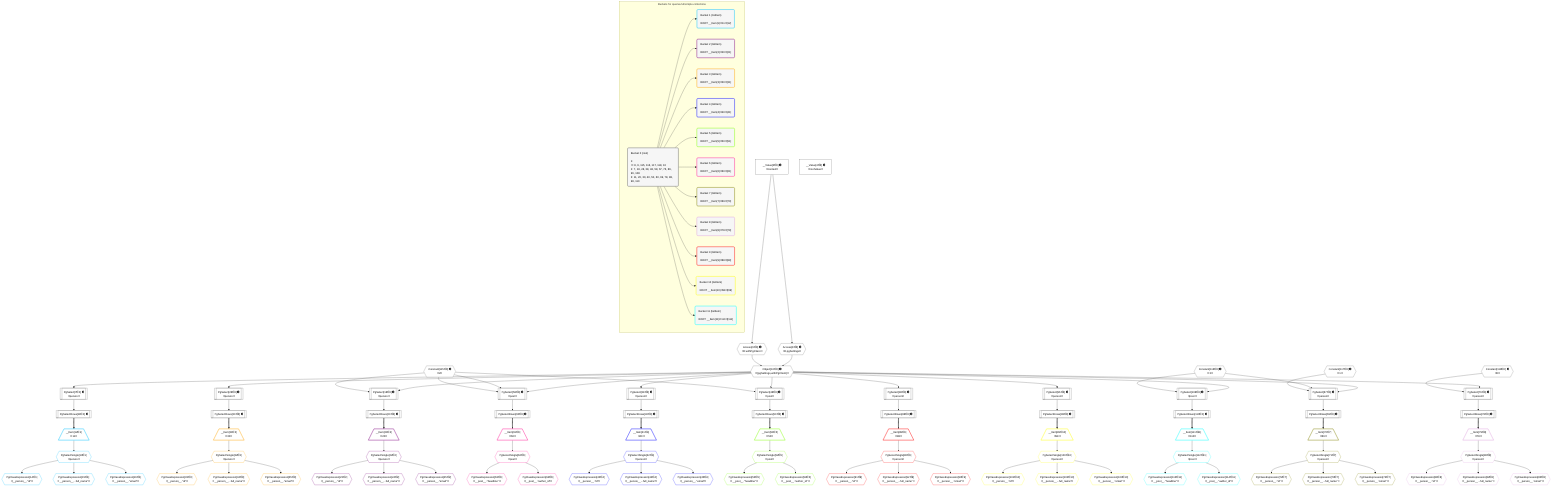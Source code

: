 %%{init: {'themeVariables': { 'fontSize': '12px'}}}%%
graph TD
    classDef path fill:#eee,stroke:#000,color:#000
    classDef plan fill:#fff,stroke-width:1px,color:#000
    classDef itemplan fill:#fff,stroke-width:2px,color:#000
    classDef unbatchedplan fill:#dff,stroke-width:1px,color:#000
    classDef sideeffectplan fill:#fcc,stroke-width:2px,color:#000
    classDef bucket fill:#f6f6f6,color:#000,stroke-width:2px,text-align:left


    %% plan dependencies
    PgSelect58[["PgSelect[58∈0] ➊<br />ᐸpostᐳ"]]:::plan
    Object10{{"Object[10∈0] ➊<br />ᐸ{pgSettings,withPgClient}ᐳ"}}:::plan
    Constant115{{"Constant[115∈0] ➊<br />ᐸ2ᐳ"}}:::plan
    Object10 & Constant115 & Constant115 --> PgSelect58
    PgSelect67[["PgSelect[67∈0] ➊<br />ᐸpersonᐳ"]]:::plan
    Constant116{{"Constant[116∈0] ➊<br />ᐸ3ᐳ"}}:::plan
    Constant117{{"Constant[117∈0] ➊<br />ᐸ1ᐳ"}}:::plan
    Object10 & Constant116 & Constant117 --> PgSelect67
    Access8{{"Access[8∈0] ➊<br />ᐸ2.pgSettingsᐳ"}}:::plan
    Access9{{"Access[9∈0] ➊<br />ᐸ2.withPgClientᐳ"}}:::plan
    Access8 & Access9 --> Object10
    PgSelect18[["PgSelect[18∈0] ➊<br />ᐸpersonᐳ"]]:::plan
    Object10 & Constant115 --> PgSelect18
    PgSelect48[["PgSelect[48∈0] ➊<br />ᐸpostᐳ"]]:::plan
    Object10 & Constant115 --> PgSelect48
    PgSelect76[["PgSelect[76∈0] ➊<br />ᐸpersonᐳ"]]:::plan
    Constant118{{"Constant[118∈0] ➊<br />ᐸ0ᐳ"}}:::plan
    Object10 & Constant118 --> PgSelect76
    PgSelect108[["PgSelect[108∈0] ➊<br />ᐸpostᐳ"]]:::plan
    Object10 & Constant116 --> PgSelect108
    PgSelect7[["PgSelect[7∈0] ➊<br />ᐸpersonᐳ"]]:::plan
    Object10 --> PgSelect7
    __Value2["__Value[2∈0] ➊<br />ᐸcontextᐳ"]:::plan
    __Value2 --> Access8
    __Value2 --> Access9
    PgSelectRows11[["PgSelectRows[11∈0] ➊"]]:::plan
    PgSelect7 --> PgSelectRows11
    PgSelectRows20[["PgSelectRows[20∈0] ➊"]]:::plan
    PgSelect18 --> PgSelectRows20
    PgSelect28[["PgSelect[28∈0] ➊<br />ᐸpersonᐳ"]]:::plan
    Object10 --> PgSelect28
    PgSelectRows30[["PgSelectRows[30∈0] ➊"]]:::plan
    PgSelect28 --> PgSelectRows30
    PgSelect38[["PgSelect[38∈0] ➊<br />ᐸpersonᐳ"]]:::plan
    Object10 --> PgSelect38
    PgSelectRows40[["PgSelectRows[40∈0] ➊"]]:::plan
    PgSelect38 --> PgSelectRows40
    PgSelectRows50[["PgSelectRows[50∈0] ➊"]]:::plan
    PgSelect48 --> PgSelectRows50
    PgSelectRows60[["PgSelectRows[60∈0] ➊"]]:::plan
    PgSelect58 --> PgSelectRows60
    PgSelectRows69[["PgSelectRows[69∈0] ➊"]]:::plan
    PgSelect67 --> PgSelectRows69
    PgSelectRows78[["PgSelectRows[78∈0] ➊"]]:::plan
    PgSelect76 --> PgSelectRows78
    PgSelect86[["PgSelect[86∈0] ➊<br />ᐸpersonᐳ"]]:::plan
    Object10 --> PgSelect86
    PgSelectRows88[["PgSelectRows[88∈0] ➊"]]:::plan
    PgSelect86 --> PgSelectRows88
    PgSelect96[["PgSelect[96∈0] ➊<br />ᐸpersonᐳ"]]:::plan
    Object10 --> PgSelect96
    PgSelectRows98[["PgSelectRows[98∈0] ➊"]]:::plan
    PgSelect96 --> PgSelectRows98
    PgSelectRows110[["PgSelectRows[110∈0] ➊"]]:::plan
    PgSelect108 --> PgSelectRows110
    __Value4["__Value[4∈0] ➊<br />ᐸrootValueᐳ"]:::plan
    __Item12[/"__Item[12∈1]<br />ᐸ11ᐳ"\]:::itemplan
    PgSelectRows11 ==> __Item12
    PgSelectSingle13{{"PgSelectSingle[13∈1]<br />ᐸpersonᐳ"}}:::plan
    __Item12 --> PgSelectSingle13
    PgClassExpression14{{"PgClassExpression[14∈1]<br />ᐸ__person__.”id”ᐳ"}}:::plan
    PgSelectSingle13 --> PgClassExpression14
    PgClassExpression15{{"PgClassExpression[15∈1]<br />ᐸ__person__...full_name”ᐳ"}}:::plan
    PgSelectSingle13 --> PgClassExpression15
    PgClassExpression16{{"PgClassExpression[16∈1]<br />ᐸ__person__.”email”ᐳ"}}:::plan
    PgSelectSingle13 --> PgClassExpression16
    __Item21[/"__Item[21∈2]<br />ᐸ20ᐳ"\]:::itemplan
    PgSelectRows20 ==> __Item21
    PgSelectSingle22{{"PgSelectSingle[22∈2]<br />ᐸpersonᐳ"}}:::plan
    __Item21 --> PgSelectSingle22
    PgClassExpression23{{"PgClassExpression[23∈2]<br />ᐸ__person__.”id”ᐳ"}}:::plan
    PgSelectSingle22 --> PgClassExpression23
    PgClassExpression24{{"PgClassExpression[24∈2]<br />ᐸ__person__...full_name”ᐳ"}}:::plan
    PgSelectSingle22 --> PgClassExpression24
    PgClassExpression25{{"PgClassExpression[25∈2]<br />ᐸ__person__.”email”ᐳ"}}:::plan
    PgSelectSingle22 --> PgClassExpression25
    __Item31[/"__Item[31∈3]<br />ᐸ30ᐳ"\]:::itemplan
    PgSelectRows30 ==> __Item31
    PgSelectSingle32{{"PgSelectSingle[32∈3]<br />ᐸpersonᐳ"}}:::plan
    __Item31 --> PgSelectSingle32
    PgClassExpression33{{"PgClassExpression[33∈3]<br />ᐸ__person__.”id”ᐳ"}}:::plan
    PgSelectSingle32 --> PgClassExpression33
    PgClassExpression34{{"PgClassExpression[34∈3]<br />ᐸ__person__...full_name”ᐳ"}}:::plan
    PgSelectSingle32 --> PgClassExpression34
    PgClassExpression35{{"PgClassExpression[35∈3]<br />ᐸ__person__.”email”ᐳ"}}:::plan
    PgSelectSingle32 --> PgClassExpression35
    __Item41[/"__Item[41∈4]<br />ᐸ40ᐳ"\]:::itemplan
    PgSelectRows40 ==> __Item41
    PgSelectSingle42{{"PgSelectSingle[42∈4]<br />ᐸpersonᐳ"}}:::plan
    __Item41 --> PgSelectSingle42
    PgClassExpression43{{"PgClassExpression[43∈4]<br />ᐸ__person__.”id”ᐳ"}}:::plan
    PgSelectSingle42 --> PgClassExpression43
    PgClassExpression44{{"PgClassExpression[44∈4]<br />ᐸ__person__...full_name”ᐳ"}}:::plan
    PgSelectSingle42 --> PgClassExpression44
    PgClassExpression45{{"PgClassExpression[45∈4]<br />ᐸ__person__.”email”ᐳ"}}:::plan
    PgSelectSingle42 --> PgClassExpression45
    __Item51[/"__Item[51∈5]<br />ᐸ50ᐳ"\]:::itemplan
    PgSelectRows50 ==> __Item51
    PgSelectSingle52{{"PgSelectSingle[52∈5]<br />ᐸpostᐳ"}}:::plan
    __Item51 --> PgSelectSingle52
    PgClassExpression53{{"PgClassExpression[53∈5]<br />ᐸ__post__.”headline”ᐳ"}}:::plan
    PgSelectSingle52 --> PgClassExpression53
    PgClassExpression54{{"PgClassExpression[54∈5]<br />ᐸ__post__.”author_id”ᐳ"}}:::plan
    PgSelectSingle52 --> PgClassExpression54
    __Item61[/"__Item[61∈6]<br />ᐸ60ᐳ"\]:::itemplan
    PgSelectRows60 ==> __Item61
    PgSelectSingle62{{"PgSelectSingle[62∈6]<br />ᐸpostᐳ"}}:::plan
    __Item61 --> PgSelectSingle62
    PgClassExpression63{{"PgClassExpression[63∈6]<br />ᐸ__post__.”headline”ᐳ"}}:::plan
    PgSelectSingle62 --> PgClassExpression63
    PgClassExpression64{{"PgClassExpression[64∈6]<br />ᐸ__post__.”author_id”ᐳ"}}:::plan
    PgSelectSingle62 --> PgClassExpression64
    __Item70[/"__Item[70∈7]<br />ᐸ69ᐳ"\]:::itemplan
    PgSelectRows69 ==> __Item70
    PgSelectSingle71{{"PgSelectSingle[71∈7]<br />ᐸpersonᐳ"}}:::plan
    __Item70 --> PgSelectSingle71
    PgClassExpression72{{"PgClassExpression[72∈7]<br />ᐸ__person__.”id”ᐳ"}}:::plan
    PgSelectSingle71 --> PgClassExpression72
    PgClassExpression73{{"PgClassExpression[73∈7]<br />ᐸ__person__...full_name”ᐳ"}}:::plan
    PgSelectSingle71 --> PgClassExpression73
    PgClassExpression74{{"PgClassExpression[74∈7]<br />ᐸ__person__.”email”ᐳ"}}:::plan
    PgSelectSingle71 --> PgClassExpression74
    __Item79[/"__Item[79∈8]<br />ᐸ78ᐳ"\]:::itemplan
    PgSelectRows78 ==> __Item79
    PgSelectSingle80{{"PgSelectSingle[80∈8]<br />ᐸpersonᐳ"}}:::plan
    __Item79 --> PgSelectSingle80
    PgClassExpression81{{"PgClassExpression[81∈8]<br />ᐸ__person__.”id”ᐳ"}}:::plan
    PgSelectSingle80 --> PgClassExpression81
    PgClassExpression82{{"PgClassExpression[82∈8]<br />ᐸ__person__...full_name”ᐳ"}}:::plan
    PgSelectSingle80 --> PgClassExpression82
    PgClassExpression83{{"PgClassExpression[83∈8]<br />ᐸ__person__.”email”ᐳ"}}:::plan
    PgSelectSingle80 --> PgClassExpression83
    __Item89[/"__Item[89∈9]<br />ᐸ88ᐳ"\]:::itemplan
    PgSelectRows88 ==> __Item89
    PgSelectSingle90{{"PgSelectSingle[90∈9]<br />ᐸpersonᐳ"}}:::plan
    __Item89 --> PgSelectSingle90
    PgClassExpression91{{"PgClassExpression[91∈9]<br />ᐸ__person__.”id”ᐳ"}}:::plan
    PgSelectSingle90 --> PgClassExpression91
    PgClassExpression92{{"PgClassExpression[92∈9]<br />ᐸ__person__...full_name”ᐳ"}}:::plan
    PgSelectSingle90 --> PgClassExpression92
    PgClassExpression93{{"PgClassExpression[93∈9]<br />ᐸ__person__.”email”ᐳ"}}:::plan
    PgSelectSingle90 --> PgClassExpression93
    __Item99[/"__Item[99∈10]<br />ᐸ98ᐳ"\]:::itemplan
    PgSelectRows98 ==> __Item99
    PgSelectSingle100{{"PgSelectSingle[100∈10]<br />ᐸpersonᐳ"}}:::plan
    __Item99 --> PgSelectSingle100
    PgClassExpression101{{"PgClassExpression[101∈10]<br />ᐸ__person__.”id”ᐳ"}}:::plan
    PgSelectSingle100 --> PgClassExpression101
    PgClassExpression102{{"PgClassExpression[102∈10]<br />ᐸ__person__...full_name”ᐳ"}}:::plan
    PgSelectSingle100 --> PgClassExpression102
    PgClassExpression103{{"PgClassExpression[103∈10]<br />ᐸ__person__.”email”ᐳ"}}:::plan
    PgSelectSingle100 --> PgClassExpression103
    __Item111[/"__Item[111∈11]<br />ᐸ110ᐳ"\]:::itemplan
    PgSelectRows110 ==> __Item111
    PgSelectSingle112{{"PgSelectSingle[112∈11]<br />ᐸpostᐳ"}}:::plan
    __Item111 --> PgSelectSingle112
    PgClassExpression113{{"PgClassExpression[113∈11]<br />ᐸ__post__.”headline”ᐳ"}}:::plan
    PgSelectSingle112 --> PgClassExpression113
    PgClassExpression114{{"PgClassExpression[114∈11]<br />ᐸ__post__.”author_id”ᐳ"}}:::plan
    PgSelectSingle112 --> PgClassExpression114

    %% define steps

    subgraph "Buckets for queries/v4/simple-collections"
    Bucket0("Bucket 0 (root)<br /><br />1: <br />ᐳ: 8, 9, 115, 116, 117, 118, 10<br />2: 7, 18, 28, 38, 48, 58, 67, 76, 86, 96, 108<br />3: 11, 20, 30, 40, 50, 60, 69, 78, 88, 98, 110"):::bucket
    classDef bucket0 stroke:#696969
    class Bucket0,__Value2,__Value4,PgSelect7,Access8,Access9,Object10,PgSelectRows11,PgSelect18,PgSelectRows20,PgSelect28,PgSelectRows30,PgSelect38,PgSelectRows40,PgSelect48,PgSelectRows50,PgSelect58,PgSelectRows60,PgSelect67,PgSelectRows69,PgSelect76,PgSelectRows78,PgSelect86,PgSelectRows88,PgSelect96,PgSelectRows98,PgSelect108,PgSelectRows110,Constant115,Constant116,Constant117,Constant118 bucket0
    Bucket1("Bucket 1 (listItem)<br /><br />ROOT __Item{1}ᐸ11ᐳ[12]"):::bucket
    classDef bucket1 stroke:#00bfff
    class Bucket1,__Item12,PgSelectSingle13,PgClassExpression14,PgClassExpression15,PgClassExpression16 bucket1
    Bucket2("Bucket 2 (listItem)<br /><br />ROOT __Item{2}ᐸ20ᐳ[21]"):::bucket
    classDef bucket2 stroke:#7f007f
    class Bucket2,__Item21,PgSelectSingle22,PgClassExpression23,PgClassExpression24,PgClassExpression25 bucket2
    Bucket3("Bucket 3 (listItem)<br /><br />ROOT __Item{3}ᐸ30ᐳ[31]"):::bucket
    classDef bucket3 stroke:#ffa500
    class Bucket3,__Item31,PgSelectSingle32,PgClassExpression33,PgClassExpression34,PgClassExpression35 bucket3
    Bucket4("Bucket 4 (listItem)<br /><br />ROOT __Item{4}ᐸ40ᐳ[41]"):::bucket
    classDef bucket4 stroke:#0000ff
    class Bucket4,__Item41,PgSelectSingle42,PgClassExpression43,PgClassExpression44,PgClassExpression45 bucket4
    Bucket5("Bucket 5 (listItem)<br /><br />ROOT __Item{5}ᐸ50ᐳ[51]"):::bucket
    classDef bucket5 stroke:#7fff00
    class Bucket5,__Item51,PgSelectSingle52,PgClassExpression53,PgClassExpression54 bucket5
    Bucket6("Bucket 6 (listItem)<br /><br />ROOT __Item{6}ᐸ60ᐳ[61]"):::bucket
    classDef bucket6 stroke:#ff1493
    class Bucket6,__Item61,PgSelectSingle62,PgClassExpression63,PgClassExpression64 bucket6
    Bucket7("Bucket 7 (listItem)<br /><br />ROOT __Item{7}ᐸ69ᐳ[70]"):::bucket
    classDef bucket7 stroke:#808000
    class Bucket7,__Item70,PgSelectSingle71,PgClassExpression72,PgClassExpression73,PgClassExpression74 bucket7
    Bucket8("Bucket 8 (listItem)<br /><br />ROOT __Item{8}ᐸ78ᐳ[79]"):::bucket
    classDef bucket8 stroke:#dda0dd
    class Bucket8,__Item79,PgSelectSingle80,PgClassExpression81,PgClassExpression82,PgClassExpression83 bucket8
    Bucket9("Bucket 9 (listItem)<br /><br />ROOT __Item{9}ᐸ88ᐳ[89]"):::bucket
    classDef bucket9 stroke:#ff0000
    class Bucket9,__Item89,PgSelectSingle90,PgClassExpression91,PgClassExpression92,PgClassExpression93 bucket9
    Bucket10("Bucket 10 (listItem)<br /><br />ROOT __Item{10}ᐸ98ᐳ[99]"):::bucket
    classDef bucket10 stroke:#ffff00
    class Bucket10,__Item99,PgSelectSingle100,PgClassExpression101,PgClassExpression102,PgClassExpression103 bucket10
    Bucket11("Bucket 11 (listItem)<br /><br />ROOT __Item{11}ᐸ110ᐳ[111]"):::bucket
    classDef bucket11 stroke:#00ffff
    class Bucket11,__Item111,PgSelectSingle112,PgClassExpression113,PgClassExpression114 bucket11
    Bucket0 --> Bucket1 & Bucket2 & Bucket3 & Bucket4 & Bucket5 & Bucket6 & Bucket7 & Bucket8 & Bucket9 & Bucket10 & Bucket11
    end